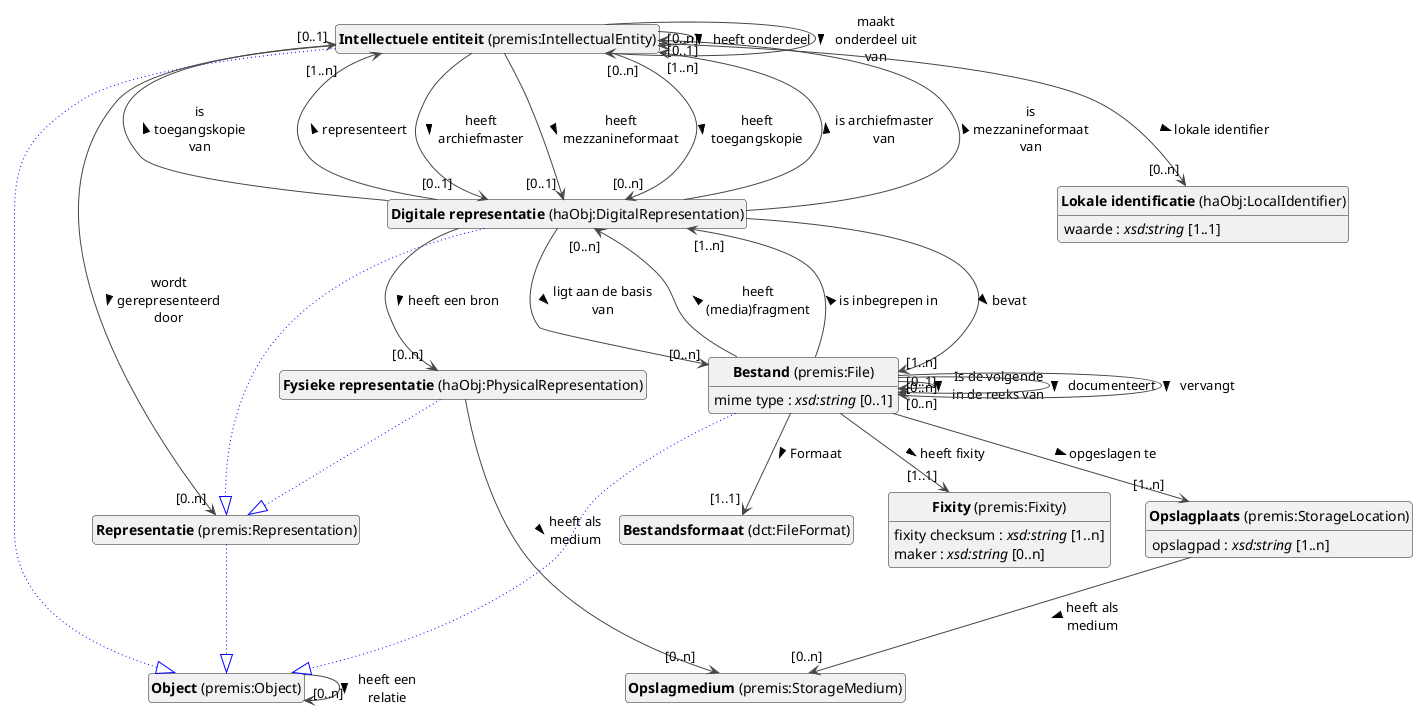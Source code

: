 @startuml
!theme vibrant
skinparam classFontSize 14
!define LIGHTORANGE
skinparam componentStyle uml2
skinparam wrapMessageWidth 100
' skinparam ArrowColor #Maroon
' Remove shadows
skinparam shadowing false
'skinparam linetype polyline
skinparam ArrowMessageAlignment left


class "<b>Object</b> (premis:Object)" as premis_Object [[#premis%3AObject]]
class "<b>Intellectuele entiteit</b> (premis:IntellectualEntity)" as premis_IntellectualEntity [[#premis%3AIntellectualEntity]]
class "<b>Object</b> (premis:Object)" as premis_Object [[#premis%3AObject]]
class "<b>Fysieke representatie</b> (haObj:PhysicalRepresentation)" as haObj_PhysicalRepresentation [[#haObj%3APhysicalRepresentation]]
class "<b>Representatie</b> (premis:Representation)" as premis_Representation [[#premis%3ARepresentation]]
class "<b>Digitale representatie</b> (haObj:DigitalRepresentation)" as haObj_DigitalRepresentation [[#haObj%3ADigitalRepresentation]]
class "<b>Representatie</b> (premis:Representation)" as premis_Representation [[#premis%3ARepresentation]]
class "<b>Bestand</b> (premis:File)" as premis_File [[#premis%3AFile]]
class "<b>Object</b> (premis:Object)" as premis_Object [[#premis%3AObject]]
class "<b>Fixity</b> (premis:Fixity)" as premis_Fixity [[#premis%3AFixity]]
class "<b>Opslagplaats</b> (premis:StorageLocation)" as premis_StorageLocation [[#premis%3AStorageLocation]]
class "<b>Lokale identificatie</b> (haObj:LocalIdentifier)" as haObj_LocalIdentifier [[#haObj%3ALocalIdentifier]]
class "<b>Opslagmedium</b> (premis:StorageMedium)" as premis_StorageMedium [[#premis%3AStorageMedium]]
class "<b>Bestandsformaat</b> (dct:FileFormat)" as dct_FileFormat [[#dct%3AFileFormat]]
class "<b>Representatie</b> (premis:Representation)" as premis_Representation [[#premis%3ARepresentation]]
class "<b>Object</b> (premis:Object)" as premis_Object [[#premis%3AObject]]



premis_Object --> "[0..n]" premis_Object : heeft een relatie >

premis_IntellectualEntity --|> premis_Object #blue;line.dotted;text:blue


premis_IntellectualEntity --> "[0..1]" haObj_DigitalRepresentation : heeft archiefmaster >

premis_IntellectualEntity --> "[0..1]" haObj_DigitalRepresentation : heeft mezzanineformaat >

premis_IntellectualEntity --> "[0..n]" premis_IntellectualEntity : heeft onderdeel >

premis_IntellectualEntity --> "[0..n]" haObj_DigitalRepresentation : heeft toegangskopie >

premis_IntellectualEntity --> "[0..n]" haObj_LocalIdentifier : lokale identifier >

premis_IntellectualEntity --> "[0..n]" premis_IntellectualEntity : maakt onderdeel uit van >

premis_IntellectualEntity --> "[0..n]" premis_Representation : wordt gerepresenteerd door >

haObj_PhysicalRepresentation --|> premis_Representation #blue;line.dotted;text:blue


haObj_PhysicalRepresentation --> "[0..n]" premis_StorageMedium : heeft als medium >

haObj_DigitalRepresentation --|> premis_Representation #blue;line.dotted;text:blue


haObj_DigitalRepresentation --> "[1..n]" premis_File : bevat >

haObj_DigitalRepresentation --> "[0..n]" haObj_PhysicalRepresentation : heeft een bron >

haObj_DigitalRepresentation --> "[1..n]" premis_IntellectualEntity : is archiefmaster van >

haObj_DigitalRepresentation --> "[0..1]" premis_IntellectualEntity : is mezzanineformaat van >

haObj_DigitalRepresentation --> "[0..1]" premis_IntellectualEntity : is toegangskopie van >

haObj_DigitalRepresentation --> "[0..n]" premis_File : ligt aan de basis van >

haObj_DigitalRepresentation --> "[1..n]" premis_IntellectualEntity : representeert >

premis_File --|> premis_Object #blue;line.dotted;text:blue


premis_File --> "[1..1]" dct_FileFormat : Formaat >

premis_File --> "[0..1]" premis_File : Is de volgende in de reeks van >

premis_File --> "[0..n]" premis_File : documenteert >

premis_File --> "[0..n]" haObj_DigitalRepresentation : heeft (media)fragment >

premis_File --> "[1..1]" premis_Fixity : heeft fixity >

premis_File --> "[1..n]" haObj_DigitalRepresentation : is inbegrepen in >
premis_File : mime type : <i>xsd:string</i> [0..1]


premis_File --> "[1..n]" premis_StorageLocation : opgeslagen te >

premis_File --> "[0..n]" premis_File : vervangt >


premis_Fixity : fixity checksum : <i>xsd:string</i> [1..n]

premis_Fixity : maker : <i>xsd:string</i> [0..n]




premis_StorageLocation --> "[0..n]" premis_StorageMedium : heeft als medium >
premis_StorageLocation : opslagpad : <i>xsd:string</i> [1..n]



haObj_LocalIdentifier : waarde : <i>xsd:string</i> [1..1]






premis_Representation --|> premis_Object #blue;line.dotted;text:blue



hide circle
hide methods
hide empty members
@enduml


